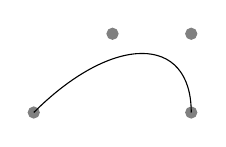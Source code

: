 \begin{tikzpicture}
  \filldraw [gray] (0,0) circle [radius=2pt]
                   (1,1) circle [radius=2pt]
                   (2,1) circle [radius=2pt]
                   (2,0) circle [radius=2pt];
  \draw (0,0) .. controls (1,1) and (2,1) .. (2,0);
\end{tikzpicture}